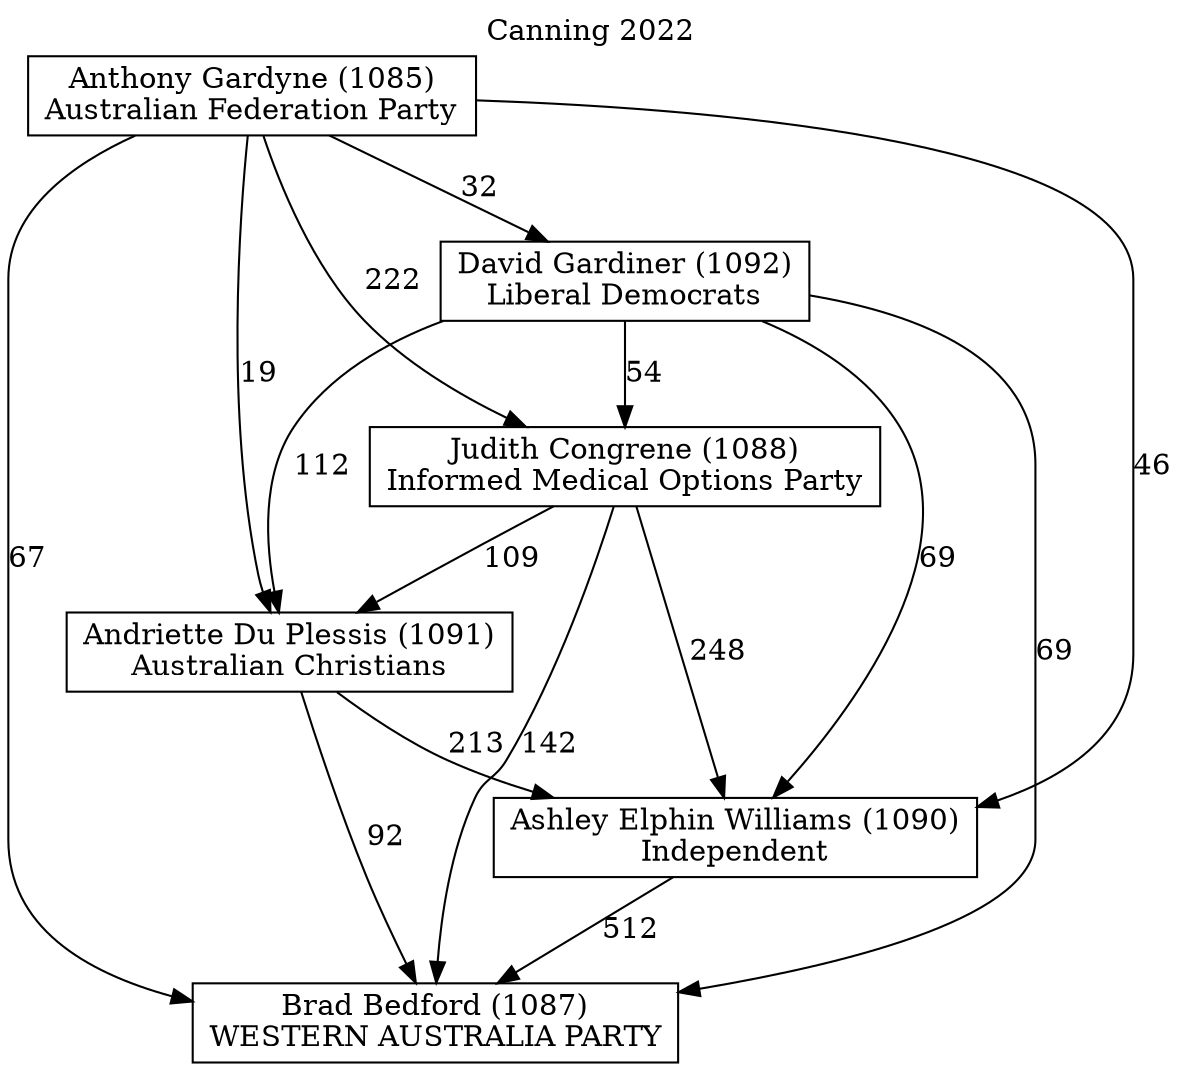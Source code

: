 // House preference flow
digraph "Brad Bedford (1087)_Canning_2022" {
	graph [label="Canning 2022" labelloc=t mclimit=10]
	node [shape=box]
	"Brad Bedford (1087)" [label="Brad Bedford (1087)
WESTERN AUSTRALIA PARTY"]
	"Ashley Elphin Williams (1090)" [label="Ashley Elphin Williams (1090)
Independent"]
	"Andriette Du Plessis (1091)" [label="Andriette Du Plessis (1091)
Australian Christians"]
	"Judith Congrene (1088)" [label="Judith Congrene (1088)
Informed Medical Options Party"]
	"David Gardiner (1092)" [label="David Gardiner (1092)
Liberal Democrats"]
	"Anthony Gardyne (1085)" [label="Anthony Gardyne (1085)
Australian Federation Party"]
	"Ashley Elphin Williams (1090)" -> "Brad Bedford (1087)" [label=512]
	"Andriette Du Plessis (1091)" -> "Ashley Elphin Williams (1090)" [label=213]
	"Judith Congrene (1088)" -> "Andriette Du Plessis (1091)" [label=109]
	"David Gardiner (1092)" -> "Judith Congrene (1088)" [label=54]
	"Anthony Gardyne (1085)" -> "David Gardiner (1092)" [label=32]
	"Andriette Du Plessis (1091)" -> "Brad Bedford (1087)" [label=92]
	"Judith Congrene (1088)" -> "Brad Bedford (1087)" [label=142]
	"David Gardiner (1092)" -> "Brad Bedford (1087)" [label=69]
	"Anthony Gardyne (1085)" -> "Brad Bedford (1087)" [label=67]
	"Anthony Gardyne (1085)" -> "Judith Congrene (1088)" [label=222]
	"David Gardiner (1092)" -> "Andriette Du Plessis (1091)" [label=112]
	"Anthony Gardyne (1085)" -> "Andriette Du Plessis (1091)" [label=19]
	"Judith Congrene (1088)" -> "Ashley Elphin Williams (1090)" [label=248]
	"David Gardiner (1092)" -> "Ashley Elphin Williams (1090)" [label=69]
	"Anthony Gardyne (1085)" -> "Ashley Elphin Williams (1090)" [label=46]
}
